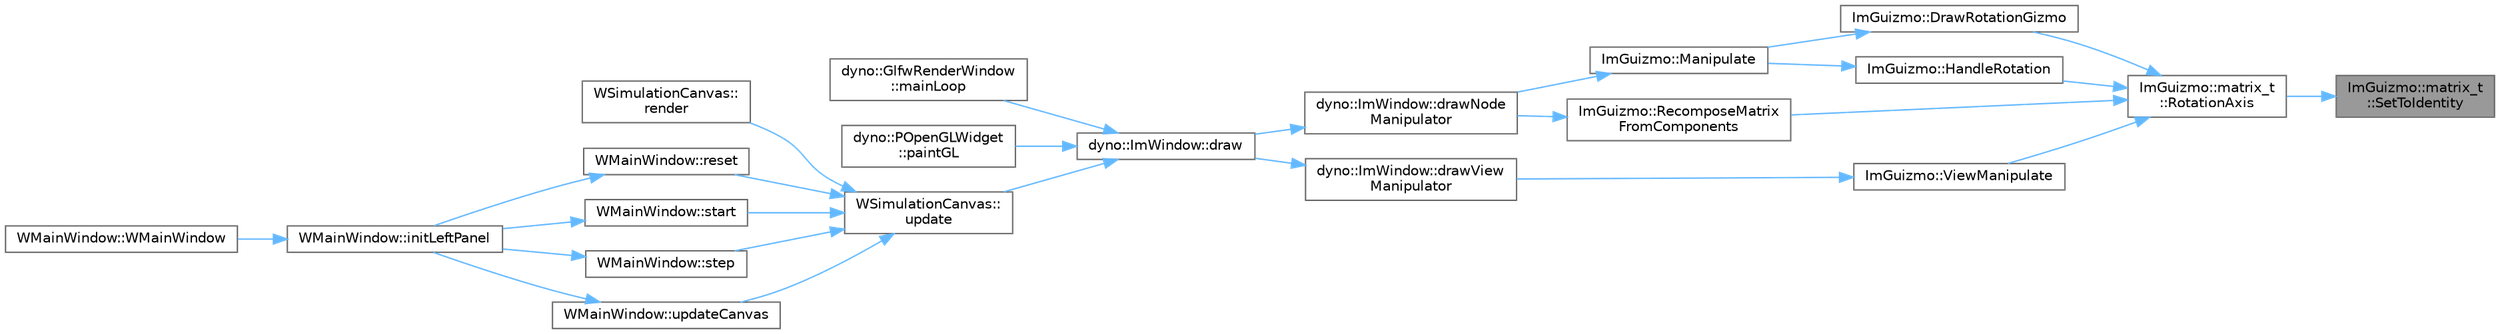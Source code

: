 digraph "ImGuizmo::matrix_t::SetToIdentity"
{
 // LATEX_PDF_SIZE
  bgcolor="transparent";
  edge [fontname=Helvetica,fontsize=10,labelfontname=Helvetica,labelfontsize=10];
  node [fontname=Helvetica,fontsize=10,shape=box,height=0.2,width=0.4];
  rankdir="RL";
  Node1 [id="Node000001",label="ImGuizmo::matrix_t\l::SetToIdentity",height=0.2,width=0.4,color="gray40", fillcolor="grey60", style="filled", fontcolor="black",tooltip=" "];
  Node1 -> Node2 [id="edge1_Node000001_Node000002",dir="back",color="steelblue1",style="solid",tooltip=" "];
  Node2 [id="Node000002",label="ImGuizmo::matrix_t\l::RotationAxis",height=0.2,width=0.4,color="grey40", fillcolor="white", style="filled",URL="$struct_im_guizmo_1_1matrix__t.html#abb6c29d0bcc5e884b68a666a204730db",tooltip=" "];
  Node2 -> Node3 [id="edge2_Node000002_Node000003",dir="back",color="steelblue1",style="solid",tooltip=" "];
  Node3 [id="Node000003",label="ImGuizmo::DrawRotationGizmo",height=0.2,width=0.4,color="grey40", fillcolor="white", style="filled",URL="$namespace_im_guizmo.html#a19db68ffce5ccda47ce42fecc876baf3",tooltip=" "];
  Node3 -> Node4 [id="edge3_Node000003_Node000004",dir="back",color="steelblue1",style="solid",tooltip=" "];
  Node4 [id="Node000004",label="ImGuizmo::Manipulate",height=0.2,width=0.4,color="grey40", fillcolor="white", style="filled",URL="$namespace_im_guizmo.html#a35055a3a0899598ad1ef1785d0539175",tooltip=" "];
  Node4 -> Node5 [id="edge4_Node000004_Node000005",dir="back",color="steelblue1",style="solid",tooltip=" "];
  Node5 [id="Node000005",label="dyno::ImWindow::drawNode\lManipulator",height=0.2,width=0.4,color="grey40", fillcolor="white", style="filled",URL="$classdyno_1_1_im_window.html#a5b2a03ba29b741b490e0753b065dbf26",tooltip=" "];
  Node5 -> Node6 [id="edge5_Node000005_Node000006",dir="back",color="steelblue1",style="solid",tooltip=" "];
  Node6 [id="Node000006",label="dyno::ImWindow::draw",height=0.2,width=0.4,color="grey40", fillcolor="white", style="filled",URL="$classdyno_1_1_im_window.html#a5075b54a2c06c5ca3ba633b3388cd836",tooltip=" "];
  Node6 -> Node7 [id="edge6_Node000006_Node000007",dir="back",color="steelblue1",style="solid",tooltip=" "];
  Node7 [id="Node000007",label="dyno::GlfwRenderWindow\l::mainLoop",height=0.2,width=0.4,color="grey40", fillcolor="white", style="filled",URL="$classdyno_1_1_glfw_render_window.html#a3bb103fce2b4642f10773e3c2ca9972d",tooltip=" "];
  Node6 -> Node8 [id="edge7_Node000006_Node000008",dir="back",color="steelblue1",style="solid",tooltip=" "];
  Node8 [id="Node000008",label="dyno::POpenGLWidget\l::paintGL",height=0.2,width=0.4,color="grey40", fillcolor="white", style="filled",URL="$classdyno_1_1_p_open_g_l_widget.html#ac3a49d40cf6bccf88a5b46f18f98ad07",tooltip=" "];
  Node6 -> Node9 [id="edge8_Node000006_Node000009",dir="back",color="steelblue1",style="solid",tooltip=" "];
  Node9 [id="Node000009",label="WSimulationCanvas::\lupdate",height=0.2,width=0.4,color="grey40", fillcolor="white", style="filled",URL="$class_w_simulation_canvas.html#af330bd93a0dc5ced223cf07561b2374d",tooltip=" "];
  Node9 -> Node10 [id="edge9_Node000009_Node000010",dir="back",color="steelblue1",style="solid",tooltip=" "];
  Node10 [id="Node000010",label="WSimulationCanvas::\lrender",height=0.2,width=0.4,color="grey40", fillcolor="white", style="filled",URL="$class_w_simulation_canvas.html#a29b6d8daeef2b20158893b121997420c",tooltip=" "];
  Node9 -> Node11 [id="edge10_Node000009_Node000011",dir="back",color="steelblue1",style="solid",tooltip=" "];
  Node11 [id="Node000011",label="WMainWindow::reset",height=0.2,width=0.4,color="grey40", fillcolor="white", style="filled",URL="$class_w_main_window.html#afb94556b68df6a356fd6998665c82bbc",tooltip=" "];
  Node11 -> Node12 [id="edge11_Node000011_Node000012",dir="back",color="steelblue1",style="solid",tooltip=" "];
  Node12 [id="Node000012",label="WMainWindow::initLeftPanel",height=0.2,width=0.4,color="grey40", fillcolor="white", style="filled",URL="$class_w_main_window.html#ab9eac61256921bae2858f7ce9ad73a4f",tooltip=" "];
  Node12 -> Node13 [id="edge12_Node000012_Node000013",dir="back",color="steelblue1",style="solid",tooltip=" "];
  Node13 [id="Node000013",label="WMainWindow::WMainWindow",height=0.2,width=0.4,color="grey40", fillcolor="white", style="filled",URL="$class_w_main_window.html#ad9432332a2d47efa21104a03bcd1c5fe",tooltip=" "];
  Node9 -> Node14 [id="edge13_Node000009_Node000014",dir="back",color="steelblue1",style="solid",tooltip=" "];
  Node14 [id="Node000014",label="WMainWindow::start",height=0.2,width=0.4,color="grey40", fillcolor="white", style="filled",URL="$class_w_main_window.html#adafeb33ccab943e1d587c9dc64ddae76",tooltip=" "];
  Node14 -> Node12 [id="edge14_Node000014_Node000012",dir="back",color="steelblue1",style="solid",tooltip=" "];
  Node9 -> Node15 [id="edge15_Node000009_Node000015",dir="back",color="steelblue1",style="solid",tooltip=" "];
  Node15 [id="Node000015",label="WMainWindow::step",height=0.2,width=0.4,color="grey40", fillcolor="white", style="filled",URL="$class_w_main_window.html#ae5389adf709fa3230dcf7aa43bf74a01",tooltip=" "];
  Node15 -> Node12 [id="edge16_Node000015_Node000012",dir="back",color="steelblue1",style="solid",tooltip=" "];
  Node9 -> Node16 [id="edge17_Node000009_Node000016",dir="back",color="steelblue1",style="solid",tooltip=" "];
  Node16 [id="Node000016",label="WMainWindow::updateCanvas",height=0.2,width=0.4,color="grey40", fillcolor="white", style="filled",URL="$class_w_main_window.html#a3e995652908583d59f639405372af006",tooltip=" "];
  Node16 -> Node12 [id="edge18_Node000016_Node000012",dir="back",color="steelblue1",style="solid",tooltip=" "];
  Node2 -> Node17 [id="edge19_Node000002_Node000017",dir="back",color="steelblue1",style="solid",tooltip=" "];
  Node17 [id="Node000017",label="ImGuizmo::HandleRotation",height=0.2,width=0.4,color="grey40", fillcolor="white", style="filled",URL="$namespace_im_guizmo.html#a924cccc1ff201278f3d290fe718cc6da",tooltip=" "];
  Node17 -> Node4 [id="edge20_Node000017_Node000004",dir="back",color="steelblue1",style="solid",tooltip=" "];
  Node2 -> Node18 [id="edge21_Node000002_Node000018",dir="back",color="steelblue1",style="solid",tooltip=" "];
  Node18 [id="Node000018",label="ImGuizmo::RecomposeMatrix\lFromComponents",height=0.2,width=0.4,color="grey40", fillcolor="white", style="filled",URL="$namespace_im_guizmo.html#ac351a2297e059fc4f328cfae81fab40e",tooltip=" "];
  Node18 -> Node5 [id="edge22_Node000018_Node000005",dir="back",color="steelblue1",style="solid",tooltip=" "];
  Node2 -> Node19 [id="edge23_Node000002_Node000019",dir="back",color="steelblue1",style="solid",tooltip=" "];
  Node19 [id="Node000019",label="ImGuizmo::ViewManipulate",height=0.2,width=0.4,color="grey40", fillcolor="white", style="filled",URL="$namespace_im_guizmo.html#af64cdce1fc039578f1d37873cbb06224",tooltip=" "];
  Node19 -> Node20 [id="edge24_Node000019_Node000020",dir="back",color="steelblue1",style="solid",tooltip=" "];
  Node20 [id="Node000020",label="dyno::ImWindow::drawView\lManipulator",height=0.2,width=0.4,color="grey40", fillcolor="white", style="filled",URL="$classdyno_1_1_im_window.html#a3dfef0ee020cf48269264cbab54e6364",tooltip=" "];
  Node20 -> Node6 [id="edge25_Node000020_Node000006",dir="back",color="steelblue1",style="solid",tooltip=" "];
}
